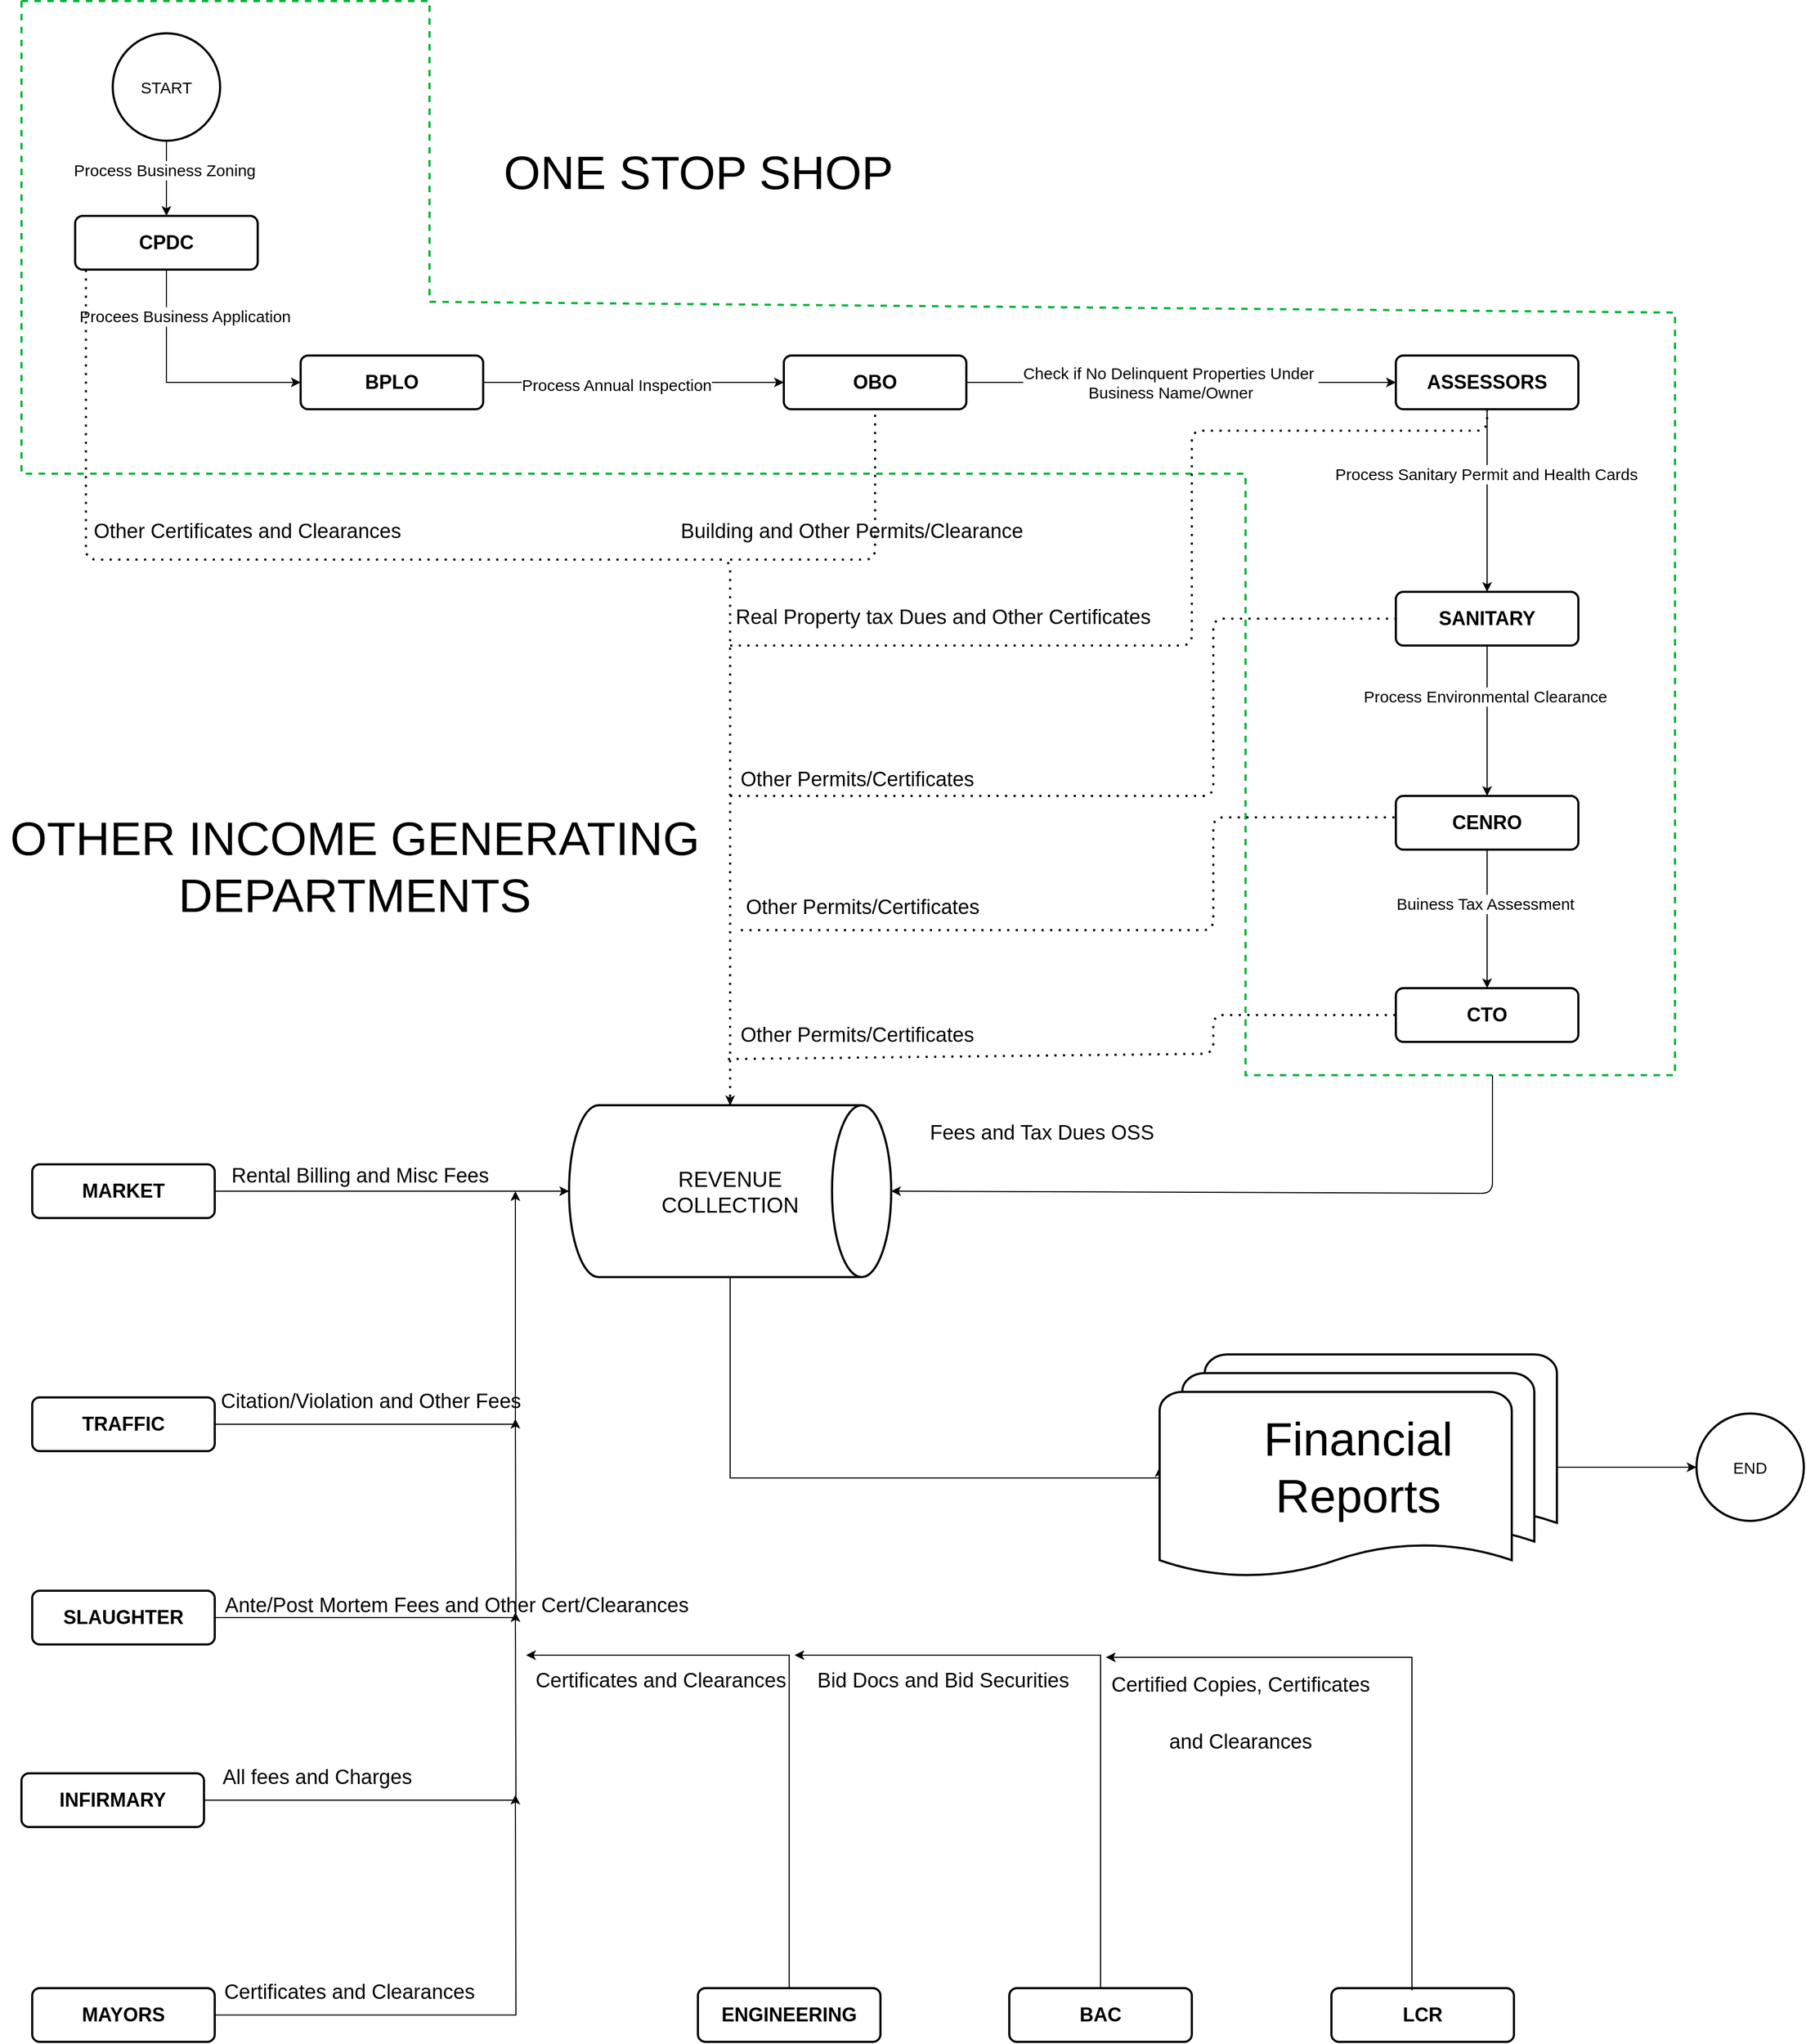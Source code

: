 <mxfile version="13.8.5" type="github">
  <diagram id="kgpKYQtTHZ0yAKxKKP6v" name="Page-1">
    <mxGraphModel dx="3388" dy="2525" grid="1" gridSize="10" guides="1" tooltips="1" connect="1" arrows="1" fold="1" page="1" pageScale="1" pageWidth="850" pageHeight="1100" math="0" shadow="0">
      <root>
        <mxCell id="0" />
        <mxCell id="1" parent="0" />
        <mxCell id="x9YALUapwDZKSQAclWl2-197" style="edgeStyle=orthogonalEdgeStyle;rounded=0;orthogonalLoop=1;jettySize=auto;html=1;exitX=1;exitY=0.5;exitDx=0;exitDy=0;entryX=0;entryY=0.5;entryDx=0;entryDy=0;fontSize=15;" parent="1" source="x9YALUapwDZKSQAclWl2-172" target="x9YALUapwDZKSQAclWl2-175" edge="1">
          <mxGeometry relative="1" as="geometry" />
        </mxCell>
        <mxCell id="x9YALUapwDZKSQAclWl2-198" value="Process Annual Inspection" style="edgeLabel;html=1;align=center;verticalAlign=middle;resizable=0;points=[];fontSize=15;labelBackgroundColor=#ffffff;" parent="x9YALUapwDZKSQAclWl2-197" vertex="1" connectable="0">
          <mxGeometry x="-0.117" y="-2" relative="1" as="geometry">
            <mxPoint as="offset" />
          </mxGeometry>
        </mxCell>
        <mxCell id="x9YALUapwDZKSQAclWl2-172" value="&lt;h2&gt;BPLO&lt;/h2&gt;" style="rounded=1;whiteSpace=wrap;html=1;absoluteArcSize=1;arcSize=14;strokeWidth=2;" parent="1" vertex="1">
          <mxGeometry x="-560" y="-670" width="170" height="50" as="geometry" />
        </mxCell>
        <mxCell id="x9YALUapwDZKSQAclWl2-190" style="edgeStyle=orthogonalEdgeStyle;rounded=0;orthogonalLoop=1;jettySize=auto;html=1;exitX=0.5;exitY=1;exitDx=0;exitDy=0;entryX=0;entryY=0.5;entryDx=0;entryDy=0;" parent="1" source="x9YALUapwDZKSQAclWl2-173" target="x9YALUapwDZKSQAclWl2-172" edge="1">
          <mxGeometry relative="1" as="geometry" />
        </mxCell>
        <mxCell id="x9YALUapwDZKSQAclWl2-191" value="Procees Business Application" style="edgeLabel;html=1;align=center;verticalAlign=middle;resizable=0;points=[];fontSize=15;" parent="x9YALUapwDZKSQAclWl2-190" vertex="1" connectable="0">
          <mxGeometry x="-0.381" y="26" relative="1" as="geometry">
            <mxPoint x="-9" y="-28" as="offset" />
          </mxGeometry>
        </mxCell>
        <mxCell id="x9YALUapwDZKSQAclWl2-173" value="&lt;h2&gt;CPDC&lt;/h2&gt;" style="rounded=1;whiteSpace=wrap;html=1;absoluteArcSize=1;arcSize=14;strokeWidth=2;" parent="1" vertex="1">
          <mxGeometry x="-770" y="-800" width="170" height="50" as="geometry" />
        </mxCell>
        <mxCell id="x9YALUapwDZKSQAclWl2-250" style="edgeStyle=orthogonalEdgeStyle;rounded=0;orthogonalLoop=1;jettySize=auto;html=1;fontFamily=Helvetica;fontSize=20;" parent="1" source="x9YALUapwDZKSQAclWl2-174" edge="1">
          <mxGeometry relative="1" as="geometry">
            <mxPoint x="-360" y="670" as="targetPoint" />
          </mxGeometry>
        </mxCell>
        <mxCell id="x9YALUapwDZKSQAclWl2-174" value="&lt;h2&gt;MAYORS&lt;/h2&gt;" style="rounded=1;whiteSpace=wrap;html=1;absoluteArcSize=1;arcSize=14;strokeWidth=2;" parent="1" vertex="1">
          <mxGeometry x="-810" y="850" width="170" height="50" as="geometry" />
        </mxCell>
        <mxCell id="x9YALUapwDZKSQAclWl2-200" style="edgeStyle=orthogonalEdgeStyle;rounded=0;orthogonalLoop=1;jettySize=auto;html=1;entryX=0;entryY=0.5;entryDx=0;entryDy=0;fontSize=15;" parent="1" source="x9YALUapwDZKSQAclWl2-175" target="x9YALUapwDZKSQAclWl2-179" edge="1">
          <mxGeometry relative="1" as="geometry" />
        </mxCell>
        <mxCell id="x9YALUapwDZKSQAclWl2-201" value="Check if No Delinquent Properties Under&amp;nbsp;&lt;br&gt;Business Name/Owner" style="edgeLabel;html=1;align=center;verticalAlign=middle;resizable=0;points=[];fontSize=15;labelBackgroundColor=#ffffff;" parent="x9YALUapwDZKSQAclWl2-200" vertex="1" connectable="0">
          <mxGeometry x="-0.21" y="1" relative="1" as="geometry">
            <mxPoint x="31.67" y="1" as="offset" />
          </mxGeometry>
        </mxCell>
        <mxCell id="x9YALUapwDZKSQAclWl2-175" value="&lt;h2&gt;OBO&lt;/h2&gt;" style="rounded=1;whiteSpace=wrap;html=1;absoluteArcSize=1;arcSize=14;strokeWidth=2;" parent="1" vertex="1">
          <mxGeometry x="-110" y="-670" width="170" height="50" as="geometry" />
        </mxCell>
        <mxCell id="x9YALUapwDZKSQAclWl2-252" style="edgeStyle=orthogonalEdgeStyle;rounded=0;orthogonalLoop=1;jettySize=auto;html=1;fontFamily=Helvetica;fontSize=20;" parent="1" source="x9YALUapwDZKSQAclWl2-176" edge="1">
          <mxGeometry relative="1" as="geometry">
            <mxPoint x="-350" y="540" as="targetPoint" />
            <Array as="points">
              <mxPoint x="-105" y="540" />
            </Array>
          </mxGeometry>
        </mxCell>
        <mxCell id="x9YALUapwDZKSQAclWl2-176" value="&lt;h2&gt;ENGINEERING&lt;/h2&gt;" style="rounded=1;whiteSpace=wrap;html=1;absoluteArcSize=1;arcSize=14;strokeWidth=2;" parent="1" vertex="1">
          <mxGeometry x="-190" y="850" width="170" height="50" as="geometry" />
        </mxCell>
        <mxCell id="x9YALUapwDZKSQAclWl2-204" style="edgeStyle=orthogonalEdgeStyle;rounded=0;orthogonalLoop=1;jettySize=auto;html=1;fontSize=15;" parent="1" source="x9YALUapwDZKSQAclWl2-179" target="x9YALUapwDZKSQAclWl2-181" edge="1">
          <mxGeometry relative="1" as="geometry" />
        </mxCell>
        <mxCell id="x9YALUapwDZKSQAclWl2-206" value="Process Sanitary Permit and Health Cards" style="edgeLabel;html=1;align=center;verticalAlign=middle;resizable=0;points=[];fontSize=15;" parent="x9YALUapwDZKSQAclWl2-204" vertex="1" connectable="0">
          <mxGeometry x="-0.295" y="-1" relative="1" as="geometry">
            <mxPoint as="offset" />
          </mxGeometry>
        </mxCell>
        <mxCell id="x9YALUapwDZKSQAclWl2-179" value="&lt;h2&gt;ASSESSORS&lt;/h2&gt;" style="rounded=1;whiteSpace=wrap;html=1;absoluteArcSize=1;arcSize=14;strokeWidth=2;" parent="1" vertex="1">
          <mxGeometry x="460" y="-670" width="170" height="50" as="geometry" />
        </mxCell>
        <mxCell id="x9YALUapwDZKSQAclWl2-248" style="edgeStyle=orthogonalEdgeStyle;rounded=0;orthogonalLoop=1;jettySize=auto;html=1;fontFamily=Helvetica;fontSize=20;" parent="1" source="x9YALUapwDZKSQAclWl2-180" edge="1">
          <mxGeometry relative="1" as="geometry">
            <mxPoint x="-360" y="500" as="targetPoint" />
          </mxGeometry>
        </mxCell>
        <mxCell id="x9YALUapwDZKSQAclWl2-180" value="&lt;h2&gt;INFIRMARY&lt;/h2&gt;" style="rounded=1;whiteSpace=wrap;html=1;absoluteArcSize=1;arcSize=14;strokeWidth=2;" parent="1" vertex="1">
          <mxGeometry x="-820" y="650" width="170" height="50" as="geometry" />
        </mxCell>
        <mxCell id="x9YALUapwDZKSQAclWl2-208" style="edgeStyle=orthogonalEdgeStyle;rounded=0;orthogonalLoop=1;jettySize=auto;html=1;fontSize=15;" parent="1" source="x9YALUapwDZKSQAclWl2-181" target="x9YALUapwDZKSQAclWl2-182" edge="1">
          <mxGeometry relative="1" as="geometry" />
        </mxCell>
        <mxCell id="x9YALUapwDZKSQAclWl2-209" value="Process Environmental Clearance" style="edgeLabel;html=1;align=center;verticalAlign=middle;resizable=0;points=[];fontSize=15;" parent="x9YALUapwDZKSQAclWl2-208" vertex="1" connectable="0">
          <mxGeometry x="-0.329" y="-2" relative="1" as="geometry">
            <mxPoint as="offset" />
          </mxGeometry>
        </mxCell>
        <mxCell id="x9YALUapwDZKSQAclWl2-181" value="&lt;h2&gt;SANITARY&lt;/h2&gt;" style="rounded=1;whiteSpace=wrap;html=1;absoluteArcSize=1;arcSize=14;strokeWidth=2;" parent="1" vertex="1">
          <mxGeometry x="460" y="-450" width="170" height="50" as="geometry" />
        </mxCell>
        <mxCell id="x9YALUapwDZKSQAclWl2-212" style="edgeStyle=orthogonalEdgeStyle;rounded=0;orthogonalLoop=1;jettySize=auto;html=1;entryX=0.5;entryY=0;entryDx=0;entryDy=0;fontSize=15;" parent="1" source="x9YALUapwDZKSQAclWl2-182" target="x9YALUapwDZKSQAclWl2-211" edge="1">
          <mxGeometry relative="1" as="geometry" />
        </mxCell>
        <mxCell id="x9YALUapwDZKSQAclWl2-213" value="Buiness Tax Assessment" style="edgeLabel;html=1;align=center;verticalAlign=middle;resizable=0;points=[];fontSize=15;" parent="x9YALUapwDZKSQAclWl2-212" vertex="1" connectable="0">
          <mxGeometry x="-0.301" y="-2" relative="1" as="geometry">
            <mxPoint y="5" as="offset" />
          </mxGeometry>
        </mxCell>
        <mxCell id="x9YALUapwDZKSQAclWl2-182" value="&lt;h2&gt;CENRO&lt;/h2&gt;" style="rounded=1;whiteSpace=wrap;html=1;absoluteArcSize=1;arcSize=14;strokeWidth=2;" parent="1" vertex="1">
          <mxGeometry x="460" y="-260" width="170" height="50" as="geometry" />
        </mxCell>
        <mxCell id="x9YALUapwDZKSQAclWl2-245" style="edgeStyle=orthogonalEdgeStyle;rounded=0;orthogonalLoop=1;jettySize=auto;html=1;exitX=1;exitY=0.5;exitDx=0;exitDy=0;fontFamily=Helvetica;fontSize=20;" parent="1" source="x9YALUapwDZKSQAclWl2-184" edge="1">
          <mxGeometry relative="1" as="geometry">
            <mxPoint x="-360" y="108" as="targetPoint" />
            <Array as="points">
              <mxPoint x="-360" y="325" />
              <mxPoint x="-360" y="125" />
            </Array>
          </mxGeometry>
        </mxCell>
        <mxCell id="x9YALUapwDZKSQAclWl2-184" value="&lt;h2&gt;TRAFFIC&lt;/h2&gt;" style="rounded=1;whiteSpace=wrap;html=1;absoluteArcSize=1;arcSize=14;strokeWidth=2;" parent="1" vertex="1">
          <mxGeometry x="-810" y="300" width="170" height="50" as="geometry" />
        </mxCell>
        <mxCell id="x9YALUapwDZKSQAclWl2-254" style="edgeStyle=orthogonalEdgeStyle;rounded=0;orthogonalLoop=1;jettySize=auto;html=1;fontFamily=Helvetica;fontSize=20;" parent="1" source="x9YALUapwDZKSQAclWl2-185" edge="1">
          <mxGeometry relative="1" as="geometry">
            <mxPoint x="-100" y="540" as="targetPoint" />
            <Array as="points">
              <mxPoint x="185" y="540" />
              <mxPoint x="-30" y="540" />
            </Array>
          </mxGeometry>
        </mxCell>
        <mxCell id="x9YALUapwDZKSQAclWl2-185" value="&lt;h2&gt;BAC&lt;/h2&gt;" style="rounded=1;whiteSpace=wrap;html=1;absoluteArcSize=1;arcSize=14;strokeWidth=2;" parent="1" vertex="1">
          <mxGeometry x="100" y="850" width="170" height="50" as="geometry" />
        </mxCell>
        <mxCell id="x9YALUapwDZKSQAclWl2-249" style="edgeStyle=orthogonalEdgeStyle;rounded=0;orthogonalLoop=1;jettySize=auto;html=1;fontFamily=Helvetica;fontSize=20;" parent="1" source="x9YALUapwDZKSQAclWl2-186" edge="1">
          <mxGeometry relative="1" as="geometry">
            <mxPoint x="-360" y="320" as="targetPoint" />
          </mxGeometry>
        </mxCell>
        <mxCell id="x9YALUapwDZKSQAclWl2-186" value="&lt;h2&gt;SLAUGHTER&lt;/h2&gt;" style="rounded=1;whiteSpace=wrap;html=1;absoluteArcSize=1;arcSize=14;strokeWidth=2;" parent="1" vertex="1">
          <mxGeometry x="-810" y="480" width="170" height="50" as="geometry" />
        </mxCell>
        <mxCell id="x9YALUapwDZKSQAclWl2-244" style="edgeStyle=orthogonalEdgeStyle;rounded=0;orthogonalLoop=1;jettySize=auto;html=1;fontFamily=Helvetica;fontSize=20;" parent="1" source="x9YALUapwDZKSQAclWl2-187" target="x9YALUapwDZKSQAclWl2-207" edge="1">
          <mxGeometry relative="1" as="geometry" />
        </mxCell>
        <mxCell id="x9YALUapwDZKSQAclWl2-187" value="&lt;h2&gt;MARKET&lt;/h2&gt;" style="rounded=1;whiteSpace=wrap;html=1;absoluteArcSize=1;arcSize=14;strokeWidth=2;" parent="1" vertex="1">
          <mxGeometry x="-810" y="83" width="170" height="50" as="geometry" />
        </mxCell>
        <mxCell id="x9YALUapwDZKSQAclWl2-195" style="edgeStyle=orthogonalEdgeStyle;rounded=0;orthogonalLoop=1;jettySize=auto;html=1;exitX=0.5;exitY=1;exitDx=0;exitDy=0;exitPerimeter=0;entryX=0.5;entryY=0;entryDx=0;entryDy=0;fontSize=15;" parent="1" source="x9YALUapwDZKSQAclWl2-194" target="x9YALUapwDZKSQAclWl2-173" edge="1">
          <mxGeometry relative="1" as="geometry" />
        </mxCell>
        <mxCell id="x9YALUapwDZKSQAclWl2-196" value="Process Business Zoning" style="edgeLabel;html=1;align=center;verticalAlign=middle;resizable=0;points=[];fontSize=15;" parent="x9YALUapwDZKSQAclWl2-195" vertex="1" connectable="0">
          <mxGeometry x="-0.238" y="-2" relative="1" as="geometry">
            <mxPoint as="offset" />
          </mxGeometry>
        </mxCell>
        <mxCell id="x9YALUapwDZKSQAclWl2-194" value="START" style="strokeWidth=2;html=1;shape=mxgraph.flowchart.start_2;whiteSpace=wrap;fontSize=15;" parent="1" vertex="1">
          <mxGeometry x="-735" y="-970" width="100" height="100" as="geometry" />
        </mxCell>
        <mxCell id="x9YALUapwDZKSQAclWl2-236" style="edgeStyle=orthogonalEdgeStyle;rounded=0;orthogonalLoop=1;jettySize=auto;html=1;fontFamily=Helvetica;fontSize=44;entryX=0;entryY=0.5;entryDx=0;entryDy=0;entryPerimeter=0;" parent="1" source="x9YALUapwDZKSQAclWl2-207" target="x9YALUapwDZKSQAclWl2-237" edge="1">
          <mxGeometry relative="1" as="geometry">
            <mxPoint x="-160" y="250" as="targetPoint" />
            <Array as="points">
              <mxPoint x="-160" y="375" />
            </Array>
          </mxGeometry>
        </mxCell>
        <mxCell id="x9YALUapwDZKSQAclWl2-207" value="REVENUE &lt;br&gt;COLLECTION" style="strokeWidth=2;html=1;shape=mxgraph.flowchart.direct_data;whiteSpace=wrap;fontSize=20;" parent="1" vertex="1">
          <mxGeometry x="-310" y="28" width="300" height="160" as="geometry" />
        </mxCell>
        <mxCell id="x9YALUapwDZKSQAclWl2-211" value="&lt;h2&gt;CTO&lt;/h2&gt;" style="rounded=1;whiteSpace=wrap;html=1;absoluteArcSize=1;arcSize=14;strokeWidth=2;" parent="1" vertex="1">
          <mxGeometry x="460" y="-81" width="170" height="50" as="geometry" />
        </mxCell>
        <mxCell id="x9YALUapwDZKSQAclWl2-216" value="" style="edgeStyle=none;rounded=0;html=1;jettySize=auto;orthogonalLoop=1;strokeColor=#00B336;strokeWidth=2;fontColor=#000000;jumpStyle=none;endArrow=none;endFill=0;startArrow=none;dashed=1;" parent="1" edge="1">
          <mxGeometry width="100" relative="1" as="geometry">
            <mxPoint x="-820" y="-1000" as="sourcePoint" />
            <mxPoint x="-820" y="-1000" as="targetPoint" />
            <Array as="points">
              <mxPoint x="-820" y="-560" />
              <mxPoint x="320" y="-560" />
              <mxPoint x="320" />
              <mxPoint x="720" />
              <mxPoint x="720" y="-710" />
              <mxPoint x="-440" y="-720" />
              <mxPoint x="-440" y="-1000" />
              <mxPoint x="-510" y="-1000" />
            </Array>
          </mxGeometry>
        </mxCell>
        <mxCell id="x9YALUapwDZKSQAclWl2-217" value="ONE STOP SHOP" style="text;html=1;align=center;verticalAlign=middle;resizable=0;points=[];autosize=1;fontSize=44;fontFamily=Helvetica;" parent="1" vertex="1">
          <mxGeometry x="-380" y="-870" width="380" height="60" as="geometry" />
        </mxCell>
        <mxCell id="x9YALUapwDZKSQAclWl2-219" value="" style="endArrow=classic;html=1;fontFamily=Helvetica;fontSize=44;entryX=1;entryY=0.5;entryDx=0;entryDy=0;entryPerimeter=0;" parent="1" target="x9YALUapwDZKSQAclWl2-207" edge="1">
          <mxGeometry width="50" height="50" relative="1" as="geometry">
            <mxPoint x="550" as="sourcePoint" />
            <mxPoint x="250" y="-350" as="targetPoint" />
            <Array as="points">
              <mxPoint x="550" y="110" />
            </Array>
          </mxGeometry>
        </mxCell>
        <mxCell id="x9YALUapwDZKSQAclWl2-220" value="" style="endArrow=none;dashed=1;html=1;dashPattern=1 3;strokeWidth=2;fontFamily=Helvetica;fontSize=44;exitX=0.5;exitY=0;exitDx=0;exitDy=0;exitPerimeter=0;" parent="1" source="x9YALUapwDZKSQAclWl2-207" edge="1">
          <mxGeometry width="50" height="50" relative="1" as="geometry">
            <mxPoint x="-160" y="-440" as="sourcePoint" />
            <mxPoint x="-760" y="-750" as="targetPoint" />
            <Array as="points">
              <mxPoint x="-160" y="-480" />
              <mxPoint x="-760" y="-480" />
            </Array>
          </mxGeometry>
        </mxCell>
        <mxCell id="x9YALUapwDZKSQAclWl2-221" value="&lt;font style=&quot;font-size: 19px&quot;&gt;Other Certificates and Clearances&lt;/font&gt;" style="text;html=1;align=center;verticalAlign=middle;resizable=0;points=[];autosize=1;fontSize=44;fontFamily=Helvetica;" parent="1" vertex="1">
          <mxGeometry x="-760" y="-550" width="300" height="70" as="geometry" />
        </mxCell>
        <mxCell id="x9YALUapwDZKSQAclWl2-222" value="" style="endArrow=none;dashed=1;html=1;dashPattern=1 3;strokeWidth=2;fontFamily=Helvetica;fontSize=44;entryX=0.5;entryY=1;entryDx=0;entryDy=0;" parent="1" target="x9YALUapwDZKSQAclWl2-175" edge="1">
          <mxGeometry width="50" height="50" relative="1" as="geometry">
            <mxPoint x="-160" y="-480" as="sourcePoint" />
            <mxPoint x="-20" y="-610" as="targetPoint" />
            <Array as="points">
              <mxPoint x="-25" y="-480" />
            </Array>
          </mxGeometry>
        </mxCell>
        <mxCell id="x9YALUapwDZKSQAclWl2-223" value="&lt;font style=&quot;font-size: 19px&quot;&gt;Building and Other Permits/Clearance&lt;/font&gt;" style="text;html=1;align=center;verticalAlign=middle;resizable=0;points=[];autosize=1;fontSize=44;fontFamily=Helvetica;" parent="1" vertex="1">
          <mxGeometry x="-212" y="-550" width="330" height="70" as="geometry" />
        </mxCell>
        <mxCell id="x9YALUapwDZKSQAclWl2-224" value="" style="endArrow=none;dashed=1;html=1;dashPattern=1 3;strokeWidth=2;fontFamily=Helvetica;fontSize=44;entryX=0.5;entryY=1;entryDx=0;entryDy=0;" parent="1" target="x9YALUapwDZKSQAclWl2-179" edge="1">
          <mxGeometry width="50" height="50" relative="1" as="geometry">
            <mxPoint x="-160" y="-400" as="sourcePoint" />
            <mxPoint x="440" y="-630" as="targetPoint" />
            <Array as="points">
              <mxPoint x="270" y="-400" />
              <mxPoint x="270" y="-600" />
              <mxPoint x="545" y="-600" />
            </Array>
          </mxGeometry>
        </mxCell>
        <mxCell id="x9YALUapwDZKSQAclWl2-225" value="&lt;span style=&quot;font-size: 19px&quot;&gt;Fees and Tax Dues OSS&lt;/span&gt;" style="text;html=1;align=center;verticalAlign=middle;resizable=0;points=[];autosize=1;fontSize=44;fontFamily=Helvetica;" parent="1" vertex="1">
          <mxGeometry x="20" y="10" width="220" height="70" as="geometry" />
        </mxCell>
        <mxCell id="x9YALUapwDZKSQAclWl2-226" value="&lt;font style=&quot;font-size: 19px&quot;&gt;Real Property tax Dues and Other Certificates&lt;/font&gt;" style="text;html=1;align=center;verticalAlign=middle;resizable=0;points=[];autosize=1;fontSize=44;fontFamily=Helvetica;" parent="1" vertex="1">
          <mxGeometry x="-162" y="-470" width="400" height="70" as="geometry" />
        </mxCell>
        <mxCell id="x9YALUapwDZKSQAclWl2-229" value="" style="endArrow=none;dashed=1;html=1;dashPattern=1 3;strokeWidth=2;fontFamily=Helvetica;fontSize=44;entryX=0;entryY=0.5;entryDx=0;entryDy=0;" parent="1" target="x9YALUapwDZKSQAclWl2-181" edge="1">
          <mxGeometry width="50" height="50" relative="1" as="geometry">
            <mxPoint x="-160" y="-260" as="sourcePoint" />
            <mxPoint x="-60" y="-350" as="targetPoint" />
            <Array as="points">
              <mxPoint x="290" y="-260" />
              <mxPoint x="290" y="-425" />
            </Array>
          </mxGeometry>
        </mxCell>
        <mxCell id="x9YALUapwDZKSQAclWl2-230" value="&lt;font style=&quot;font-size: 19px&quot;&gt;Other Permits/Certificates&lt;/font&gt;" style="text;html=1;align=center;verticalAlign=middle;resizable=0;points=[];autosize=1;fontSize=44;fontFamily=Helvetica;" parent="1" vertex="1">
          <mxGeometry x="-157" y="-319" width="230" height="70" as="geometry" />
        </mxCell>
        <mxCell id="x9YALUapwDZKSQAclWl2-231" value="" style="endArrow=none;dashed=1;html=1;dashPattern=1 3;strokeWidth=2;fontFamily=Helvetica;fontSize=44;entryX=0;entryY=0.5;entryDx=0;entryDy=0;" parent="1" edge="1">
          <mxGeometry width="50" height="50" relative="1" as="geometry">
            <mxPoint x="-150" y="-135" as="sourcePoint" />
            <mxPoint x="460" y="-240" as="targetPoint" />
            <Array as="points">
              <mxPoint x="290" y="-135" />
              <mxPoint x="290" y="-240" />
            </Array>
          </mxGeometry>
        </mxCell>
        <mxCell id="x9YALUapwDZKSQAclWl2-232" value="&lt;font style=&quot;font-size: 19px&quot;&gt;Other Permits/Certificates&lt;/font&gt;" style="text;html=1;align=center;verticalAlign=middle;resizable=0;points=[];autosize=1;fontSize=44;fontFamily=Helvetica;" parent="1" vertex="1">
          <mxGeometry x="-152" y="-200" width="230" height="70" as="geometry" />
        </mxCell>
        <mxCell id="x9YALUapwDZKSQAclWl2-233" value="" style="endArrow=none;dashed=1;html=1;dashPattern=1 3;strokeWidth=2;fontFamily=Helvetica;fontSize=44;entryX=0;entryY=0.5;entryDx=0;entryDy=0;" parent="1" target="x9YALUapwDZKSQAclWl2-211" edge="1">
          <mxGeometry width="50" height="50" relative="1" as="geometry">
            <mxPoint x="-162" y="-15" as="sourcePoint" />
            <mxPoint x="448" y="-60" as="targetPoint" />
            <Array as="points">
              <mxPoint x="290" y="-20" />
              <mxPoint x="290" y="-56" />
            </Array>
          </mxGeometry>
        </mxCell>
        <mxCell id="x9YALUapwDZKSQAclWl2-234" value="&lt;font style=&quot;font-size: 19px&quot;&gt;Other Permits/Certificates&lt;/font&gt;" style="text;html=1;align=center;verticalAlign=middle;resizable=0;points=[];autosize=1;fontSize=44;fontFamily=Helvetica;" parent="1" vertex="1">
          <mxGeometry x="-157" y="-81" width="230" height="70" as="geometry" />
        </mxCell>
        <mxCell id="x9YALUapwDZKSQAclWl2-235" value="OTHER INCOME GENERATING&lt;br&gt;DEPARTMENTS" style="text;html=1;align=center;verticalAlign=middle;resizable=0;points=[];autosize=1;fontSize=44;fontFamily=Helvetica;" parent="1" vertex="1">
          <mxGeometry x="-840" y="-249" width="660" height="110" as="geometry" />
        </mxCell>
        <mxCell id="x9YALUapwDZKSQAclWl2-240" value="" style="edgeStyle=orthogonalEdgeStyle;rounded=0;orthogonalLoop=1;jettySize=auto;html=1;fontFamily=Helvetica;fontSize=20;exitX=1;exitY=0.5;exitDx=0;exitDy=0;exitPerimeter=0;" parent="1" source="x9YALUapwDZKSQAclWl2-237" target="x9YALUapwDZKSQAclWl2-239" edge="1">
          <mxGeometry relative="1" as="geometry" />
        </mxCell>
        <mxCell id="x9YALUapwDZKSQAclWl2-237" value="Financial &lt;br&gt;Reports" style="strokeWidth=2;html=1;shape=mxgraph.flowchart.multi-document;whiteSpace=wrap;labelBackgroundColor=#ffffff;fontFamily=Helvetica;fontSize=44;" parent="1" vertex="1">
          <mxGeometry x="240" y="260" width="370" height="210" as="geometry" />
        </mxCell>
        <mxCell id="x9YALUapwDZKSQAclWl2-239" value="END" style="strokeWidth=2;html=1;shape=mxgraph.flowchart.start_2;whiteSpace=wrap;fontSize=15;" parent="1" vertex="1">
          <mxGeometry x="740" y="315" width="100" height="100" as="geometry" />
        </mxCell>
        <mxCell id="x9YALUapwDZKSQAclWl2-255" value="&lt;font style=&quot;font-size: 19px&quot;&gt;Rental Billing and Misc Fees&lt;/font&gt;" style="text;html=1;align=center;verticalAlign=middle;resizable=0;points=[];autosize=1;fontSize=44;fontFamily=Helvetica;" parent="1" vertex="1">
          <mxGeometry x="-635" y="50" width="260" height="70" as="geometry" />
        </mxCell>
        <mxCell id="x9YALUapwDZKSQAclWl2-256" value="&lt;font style=&quot;font-size: 19px&quot;&gt;Citation/Violation and Other Fees&lt;/font&gt;" style="text;html=1;align=center;verticalAlign=middle;resizable=0;points=[];autosize=1;fontSize=44;fontFamily=Helvetica;" parent="1" vertex="1">
          <mxGeometry x="-640" y="260" width="290" height="70" as="geometry" />
        </mxCell>
        <mxCell id="x9YALUapwDZKSQAclWl2-257" value="&lt;font style=&quot;font-size: 19px&quot;&gt;Ante/Post Mortem Fees and Other Cert/Clearances&lt;/font&gt;" style="text;html=1;align=center;verticalAlign=middle;resizable=0;points=[];autosize=1;fontSize=44;fontFamily=Helvetica;" parent="1" vertex="1">
          <mxGeometry x="-640" y="450" width="450" height="70" as="geometry" />
        </mxCell>
        <mxCell id="x9YALUapwDZKSQAclWl2-258" value="&lt;span style=&quot;font-size: 19px&quot;&gt;All fees and Charges&lt;/span&gt;" style="text;html=1;align=center;verticalAlign=middle;resizable=0;points=[];autosize=1;fontSize=44;fontFamily=Helvetica;" parent="1" vertex="1">
          <mxGeometry x="-640" y="610" width="190" height="70" as="geometry" />
        </mxCell>
        <mxCell id="x9YALUapwDZKSQAclWl2-259" value="&lt;span style=&quot;font-size: 19px&quot;&gt;Certificates and Clearances&lt;/span&gt;" style="text;html=1;align=center;verticalAlign=middle;resizable=0;points=[];autosize=1;fontSize=44;fontFamily=Helvetica;" parent="1" vertex="1">
          <mxGeometry x="-640" y="810" width="250" height="70" as="geometry" />
        </mxCell>
        <mxCell id="x9YALUapwDZKSQAclWl2-261" value="&lt;span style=&quot;font-size: 19px&quot;&gt;Certificates and Clearances&lt;/span&gt;" style="text;html=1;align=center;verticalAlign=middle;resizable=0;points=[];autosize=1;fontSize=44;fontFamily=Helvetica;" parent="1" vertex="1">
          <mxGeometry x="-350" y="520" width="250" height="70" as="geometry" />
        </mxCell>
        <mxCell id="x9YALUapwDZKSQAclWl2-262" value="&lt;span style=&quot;font-size: 19px&quot;&gt;Bid Docs and Bid Securities&lt;/span&gt;" style="text;html=1;align=center;verticalAlign=middle;resizable=0;points=[];autosize=1;fontSize=44;fontFamily=Helvetica;" parent="1" vertex="1">
          <mxGeometry x="-87" y="520" width="250" height="70" as="geometry" />
        </mxCell>
        <mxCell id="OL0LAwFiOlvytDfOrj0J-1" value="&lt;h2&gt;LCR&lt;/h2&gt;" style="rounded=1;whiteSpace=wrap;html=1;absoluteArcSize=1;arcSize=14;strokeWidth=2;" parent="1" vertex="1">
          <mxGeometry x="400" y="850" width="170" height="50" as="geometry" />
        </mxCell>
        <mxCell id="OL0LAwFiOlvytDfOrj0J-2" style="edgeStyle=orthogonalEdgeStyle;rounded=0;orthogonalLoop=1;jettySize=auto;html=1;fontFamily=Helvetica;fontSize=20;" parent="1" edge="1">
          <mxGeometry relative="1" as="geometry">
            <mxPoint x="190" y="542" as="targetPoint" />
            <Array as="points">
              <mxPoint x="475" y="542" />
              <mxPoint x="260" y="542" />
            </Array>
            <mxPoint x="475" y="852" as="sourcePoint" />
          </mxGeometry>
        </mxCell>
        <mxCell id="OL0LAwFiOlvytDfOrj0J-3" value="&lt;span style=&quot;font-size: 19px&quot;&gt;Certified Copies, Certificates &lt;br&gt;and Clearances&lt;/span&gt;" style="text;html=1;align=center;verticalAlign=middle;resizable=0;points=[];autosize=1;fontSize=44;fontFamily=Helvetica;" parent="1" vertex="1">
          <mxGeometry x="185" y="520" width="260" height="130" as="geometry" />
        </mxCell>
        <mxCell id="nElo7CBd9_zPSqvyB7cB-1" value="" style="endArrow=classic;html=1;entryX=0.5;entryY=0;entryDx=0;entryDy=0;entryPerimeter=0;" edge="1" parent="1" target="x9YALUapwDZKSQAclWl2-207">
          <mxGeometry width="50" height="50" relative="1" as="geometry">
            <mxPoint x="-160" y="20" as="sourcePoint" />
            <mxPoint x="-280" y="-50" as="targetPoint" />
          </mxGeometry>
        </mxCell>
      </root>
    </mxGraphModel>
  </diagram>
</mxfile>
